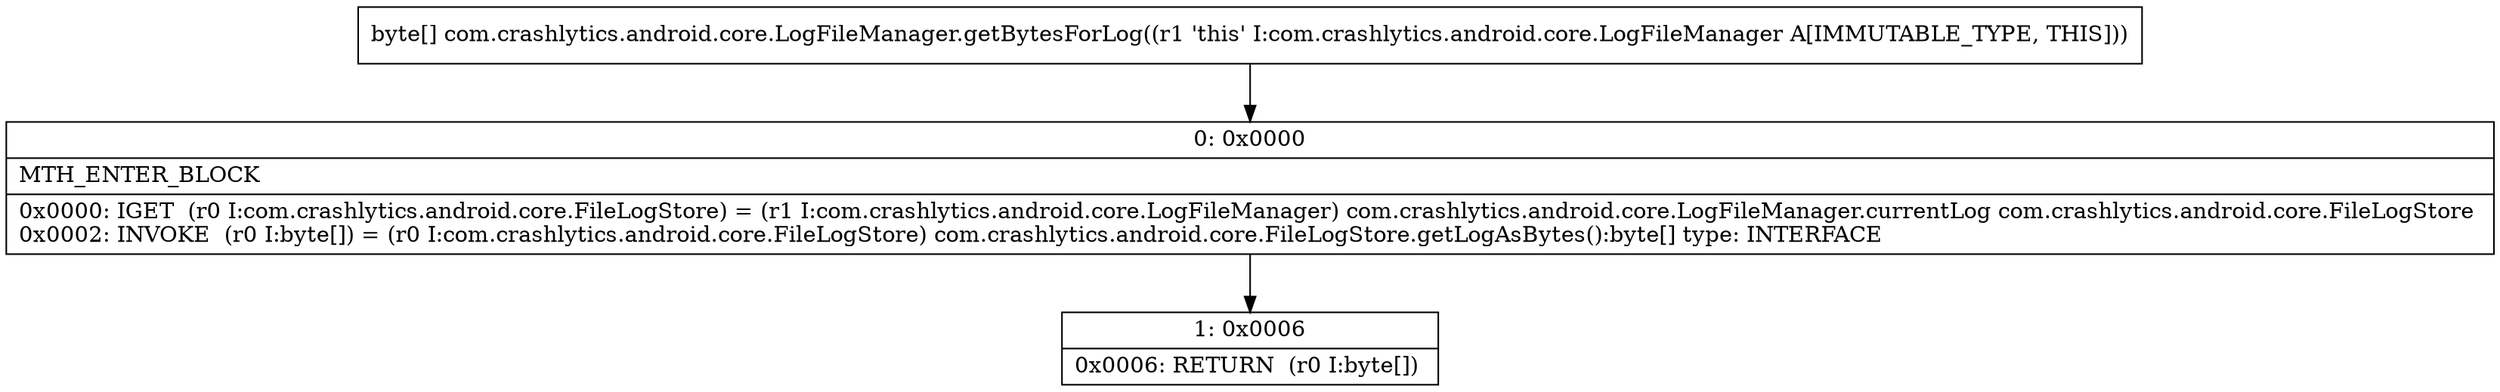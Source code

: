 digraph "CFG forcom.crashlytics.android.core.LogFileManager.getBytesForLog()[B" {
Node_0 [shape=record,label="{0\:\ 0x0000|MTH_ENTER_BLOCK\l|0x0000: IGET  (r0 I:com.crashlytics.android.core.FileLogStore) = (r1 I:com.crashlytics.android.core.LogFileManager) com.crashlytics.android.core.LogFileManager.currentLog com.crashlytics.android.core.FileLogStore \l0x0002: INVOKE  (r0 I:byte[]) = (r0 I:com.crashlytics.android.core.FileLogStore) com.crashlytics.android.core.FileLogStore.getLogAsBytes():byte[] type: INTERFACE \l}"];
Node_1 [shape=record,label="{1\:\ 0x0006|0x0006: RETURN  (r0 I:byte[]) \l}"];
MethodNode[shape=record,label="{byte[] com.crashlytics.android.core.LogFileManager.getBytesForLog((r1 'this' I:com.crashlytics.android.core.LogFileManager A[IMMUTABLE_TYPE, THIS])) }"];
MethodNode -> Node_0;
Node_0 -> Node_1;
}

